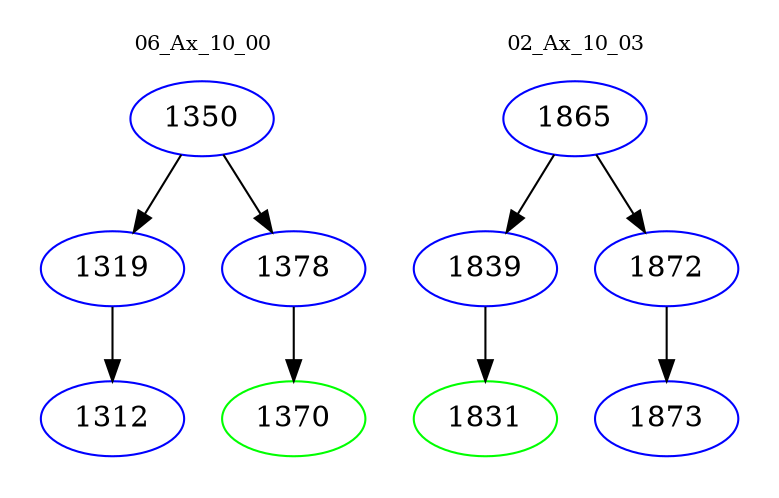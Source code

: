 digraph{
subgraph cluster_0 {
color = white
label = "06_Ax_10_00";
fontsize=10;
T0_1350 [label="1350", color="blue"]
T0_1350 -> T0_1319 [color="black"]
T0_1319 [label="1319", color="blue"]
T0_1319 -> T0_1312 [color="black"]
T0_1312 [label="1312", color="blue"]
T0_1350 -> T0_1378 [color="black"]
T0_1378 [label="1378", color="blue"]
T0_1378 -> T0_1370 [color="black"]
T0_1370 [label="1370", color="green"]
}
subgraph cluster_1 {
color = white
label = "02_Ax_10_03";
fontsize=10;
T1_1865 [label="1865", color="blue"]
T1_1865 -> T1_1839 [color="black"]
T1_1839 [label="1839", color="blue"]
T1_1839 -> T1_1831 [color="black"]
T1_1831 [label="1831", color="green"]
T1_1865 -> T1_1872 [color="black"]
T1_1872 [label="1872", color="blue"]
T1_1872 -> T1_1873 [color="black"]
T1_1873 [label="1873", color="blue"]
}
}
